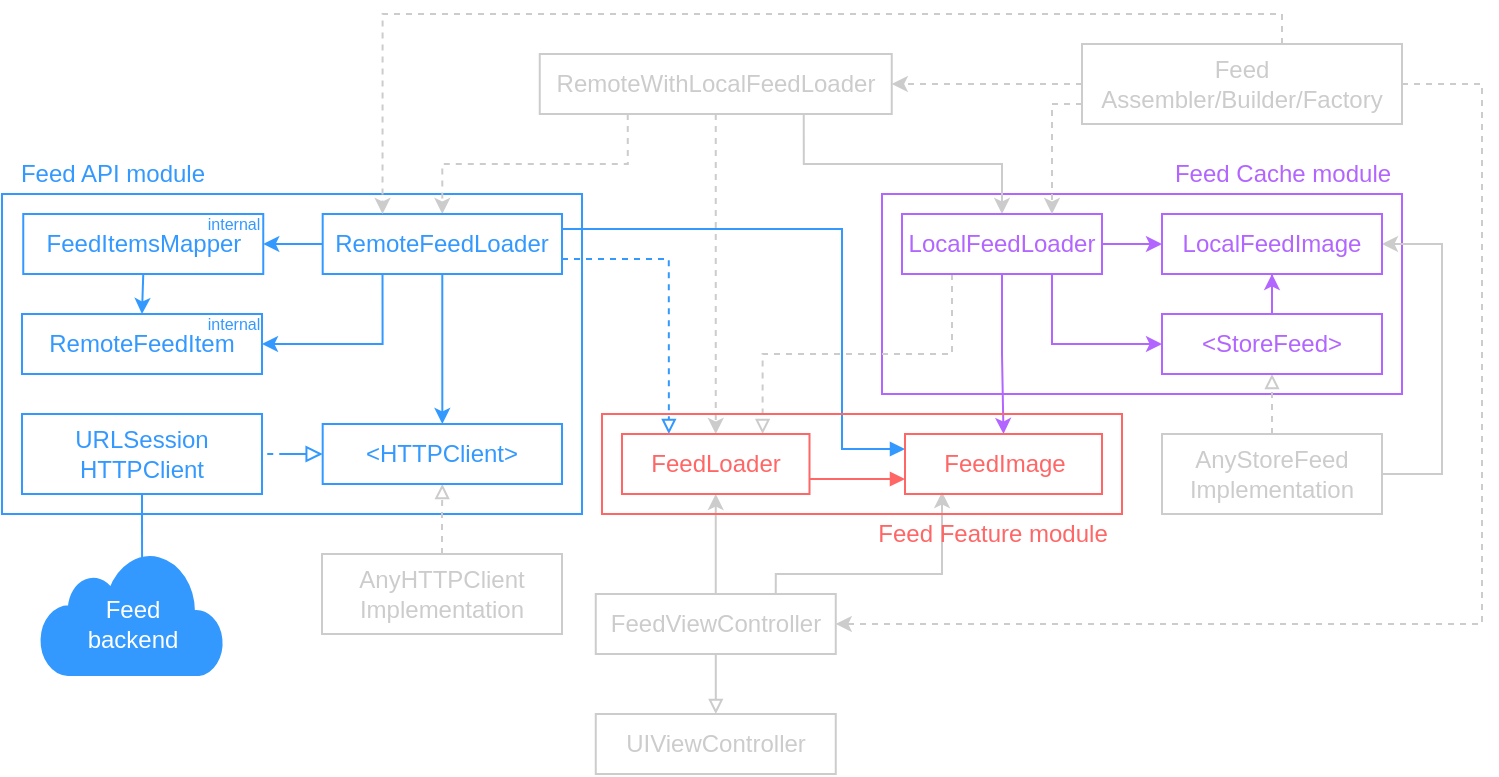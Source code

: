 <mxfile version="14.6.13" type="device"><diagram id="wlrVswjgaWLHFqJJ_riF" name="Page-1"><mxGraphModel dx="757" dy="538" grid="0" gridSize="10" guides="1" tooltips="1" connect="1" arrows="1" fold="1" page="1" pageScale="1" pageWidth="850" pageHeight="1100" background="none" math="0" shadow="0"><root><mxCell id="0"/><mxCell id="1" parent="0"/><mxCell id="sKoSRezW0ANcemscxTP6-8" value="" style="rounded=0;whiteSpace=wrap;html=1;rotation=0;fillColor=none;strokeColor=#B266FF;strokeWidth=1;" parent="1" vertex="1"><mxGeometry x="480" y="130" width="260" height="100" as="geometry"/></mxCell><UserObject label="" tooltip="asdf" id="L9i5ka9Uu0ci56A2ikQO-34"><mxCell style="rounded=0;whiteSpace=wrap;html=1;gradientColor=#ffffff;align=left;rotation=0;strokeColor=#3399FF;fontColor=#3399FF;fillColor=none;container=0;" vertex="1" parent="1"><mxGeometry x="40" y="130" width="290" height="160" as="geometry"><mxRectangle x="100" y="190" width="50" height="40" as="alternateBounds"/></mxGeometry></mxCell></UserObject><mxCell id="sKoSRezW0ANcemscxTP6-4" value="" style="edgeStyle=orthogonalEdgeStyle;rounded=0;orthogonalLoop=1;jettySize=auto;html=1;endArrow=block;endFill=0;rotation=0;strokeColor=#CCCCCC;endSize=5;" parent="1" source="sKoSRezW0ANcemscxTP6-2" target="sKoSRezW0ANcemscxTP6-3" edge="1"><mxGeometry relative="1" as="geometry"/></mxCell><mxCell id="sKoSRezW0ANcemscxTP6-2" value="FeedViewController" style="rounded=0;whiteSpace=wrap;html=1;rotation=0;fillColor=none;strokeColor=#CCCCCC;fontColor=#CCCCCC;" parent="1" vertex="1"><mxGeometry x="336.88" y="330" width="120" height="30" as="geometry"/></mxCell><mxCell id="sKoSRezW0ANcemscxTP6-3" value="UIViewController" style="rounded=0;whiteSpace=wrap;html=1;rotation=0;fontColor=#CCCCCC;fillColor=none;strokeColor=#CCCCCC;" parent="1" vertex="1"><mxGeometry x="336.88" y="390" width="120" height="30" as="geometry"/></mxCell><mxCell id="sKoSRezW0ANcemscxTP6-15" style="edgeStyle=orthogonalEdgeStyle;rounded=0;orthogonalLoop=1;jettySize=auto;html=1;endArrow=classic;endFill=1;exitX=0.75;exitY=1;exitDx=0;exitDy=0;entryX=0.5;entryY=0;entryDx=0;entryDy=0;rotation=0;strokeColor=#CCCCCC;endSize=5;" parent="1" source="sKoSRezW0ANcemscxTP6-10" target="HoNs_JV8DUO6oVtTPOGx-26" edge="1"><mxGeometry relative="1" as="geometry"/></mxCell><mxCell id="L9i5ka9Uu0ci56A2ikQO-41" style="edgeStyle=orthogonalEdgeStyle;rounded=0;orthogonalLoop=1;jettySize=auto;html=1;entryX=0.5;entryY=0;entryDx=0;entryDy=0;fontSize=12;fontColor=#CCCCCC;endArrow=classic;endFill=1;strokeWidth=1;strokeColor=#CCCCCC;dashed=1;endSize=5;" edge="1" parent="1" source="sKoSRezW0ANcemscxTP6-10" target="HoNs_JV8DUO6oVtTPOGx-5"><mxGeometry relative="1" as="geometry"/></mxCell><mxCell id="sKoSRezW0ANcemscxTP6-10" value="RemoteWithLocalFeedLoader" style="rounded=0;whiteSpace=wrap;html=1;rotation=0;fillColor=none;strokeColor=#CCCCCC;fontColor=#CCCCCC;" parent="1" vertex="1"><mxGeometry x="308.87" y="60" width="176" height="30" as="geometry"/></mxCell><mxCell id="sKoSRezW0ANcemscxTP6-14" style="edgeStyle=orthogonalEdgeStyle;orthogonalLoop=1;jettySize=auto;html=1;endArrow=classic;endFill=1;exitX=0.25;exitY=1;exitDx=0;exitDy=0;rotation=0;dashed=1;strokeColor=#CCCCCC;rounded=0;endSize=5;" parent="1" source="sKoSRezW0ANcemscxTP6-10" target="kkA9lWpvGcLzm17YaN3X-4" edge="1"><mxGeometry relative="1" as="geometry"/></mxCell><mxCell id="sKoSRezW0ANcemscxTP6-7" style="edgeStyle=orthogonalEdgeStyle;rounded=0;orthogonalLoop=1;jettySize=auto;html=1;endArrow=block;endFill=0;dashed=1;jumpStyle=none;strokeWidth=1;rotation=0;exitX=1;exitY=0.75;exitDx=0;exitDy=0;strokeColor=#3399FF;entryX=0.25;entryY=0;entryDx=0;entryDy=0;endSize=5;" parent="1" source="kkA9lWpvGcLzm17YaN3X-4" target="HoNs_JV8DUO6oVtTPOGx-5" edge="1"><mxGeometry relative="1" as="geometry"><mxPoint x="350" y="175" as="sourcePoint"/><Array as="points"><mxPoint x="373" y="163"/></Array></mxGeometry></mxCell><mxCell id="HoNs_JV8DUO6oVtTPOGx-21" style="edgeStyle=orthogonalEdgeStyle;rounded=0;orthogonalLoop=1;jettySize=auto;html=1;exitX=1;exitY=0.25;exitDx=0;exitDy=0;entryX=0;entryY=0.25;entryDx=0;entryDy=0;startArrow=none;startFill=0;endArrow=block;endFill=1;rotation=0;strokeColor=#3399FF;endSize=5;" parent="1" source="kkA9lWpvGcLzm17YaN3X-4" target="HoNs_JV8DUO6oVtTPOGx-19" edge="1"><mxGeometry relative="1" as="geometry"><Array as="points"><mxPoint x="460" y="148"/><mxPoint x="460" y="258"/></Array></mxGeometry></mxCell><mxCell id="HoNs_JV8DUO6oVtTPOGx-24" style="edgeStyle=orthogonalEdgeStyle;rounded=0;orthogonalLoop=1;jettySize=auto;html=1;entryX=0.5;entryY=1;entryDx=0;entryDy=0;startArrow=none;startFill=0;endArrow=block;endFill=0;dashed=1;rotation=0;strokeColor=#CCCCCC;endSize=5;" parent="1" source="HoNs_JV8DUO6oVtTPOGx-23" target="kkA9lWpvGcLzm17YaN3X-6" edge="1"><mxGeometry relative="1" as="geometry"/></mxCell><mxCell id="HoNs_JV8DUO6oVtTPOGx-23" value="&lt;font color=&quot;#cccccc&quot;&gt;AnyHTTPClient&lt;br&gt;Implementation&lt;/font&gt;" style="rounded=0;whiteSpace=wrap;html=1;gradientColor=#ffffff;rotation=0;fillColor=none;strokeColor=#CCCCCC;" parent="1" vertex="1"><mxGeometry x="200" y="310" width="120" height="40" as="geometry"/></mxCell><mxCell id="sKoSRezW0ANcemscxTP6-5" value="" style="edgeStyle=orthogonalEdgeStyle;rounded=0;orthogonalLoop=1;jettySize=auto;html=1;endArrow=classic;endFill=1;entryX=0.5;entryY=1;entryDx=0;entryDy=0;exitX=0.5;exitY=0;exitDx=0;exitDy=0;rotation=0;strokeColor=#CCCCCC;endSize=5;" parent="1" source="sKoSRezW0ANcemscxTP6-2" target="HoNs_JV8DUO6oVtTPOGx-5" edge="1"><mxGeometry relative="1" as="geometry"/></mxCell><mxCell id="HoNs_JV8DUO6oVtTPOGx-25" style="edgeStyle=orthogonalEdgeStyle;rounded=0;orthogonalLoop=1;jettySize=auto;html=1;exitX=0.75;exitY=0;exitDx=0;exitDy=0;startArrow=none;startFill=0;endArrow=classic;endFill=1;strokeColor=#CCCCCC;rotation=0;entryX=0.188;entryY=0.967;entryDx=0;entryDy=0;entryPerimeter=0;endSize=5;" parent="1" source="sKoSRezW0ANcemscxTP6-2" target="HoNs_JV8DUO6oVtTPOGx-19" edge="1"><mxGeometry relative="1" as="geometry"><Array as="points"><mxPoint x="427" y="320"/><mxPoint x="510" y="320"/></Array></mxGeometry></mxCell><mxCell id="HoNs_JV8DUO6oVtTPOGx-36" style="edgeStyle=orthogonalEdgeStyle;rounded=0;orthogonalLoop=1;jettySize=auto;html=1;entryX=0.75;entryY=0;entryDx=0;entryDy=0;startArrow=none;startFill=0;endArrow=block;endFill=0;dashed=1;strokeColor=#CCCCCC;rotation=0;exitX=0.25;exitY=1;exitDx=0;exitDy=0;endSize=5;" parent="1" source="HoNs_JV8DUO6oVtTPOGx-26" target="HoNs_JV8DUO6oVtTPOGx-5" edge="1"><mxGeometry relative="1" as="geometry"/></mxCell><mxCell id="HoNs_JV8DUO6oVtTPOGx-37" style="edgeStyle=orthogonalEdgeStyle;rounded=0;orthogonalLoop=1;jettySize=auto;html=1;entryX=0.5;entryY=0;entryDx=0;entryDy=0;startArrow=none;startFill=0;endArrow=classic;endFill=1;rotation=0;strokeColor=#B266FF;endSize=5;" parent="1" source="HoNs_JV8DUO6oVtTPOGx-26" target="HoNs_JV8DUO6oVtTPOGx-19" edge="1"><mxGeometry relative="1" as="geometry"/></mxCell><mxCell id="L9i5ka9Uu0ci56A2ikQO-48" style="edgeStyle=orthogonalEdgeStyle;rounded=0;orthogonalLoop=1;jettySize=auto;html=1;exitX=0.5;exitY=0;exitDx=0;exitDy=0;entryX=0.5;entryY=1;entryDx=0;entryDy=0;dashed=1;fontSize=12;fontColor=#CCCCCC;endArrow=block;endFill=0;endSize=5;strokeColor=#CCCCCC;strokeWidth=1;" edge="1" parent="1" source="HoNs_JV8DUO6oVtTPOGx-29" target="HoNs_JV8DUO6oVtTPOGx-27"><mxGeometry relative="1" as="geometry"/></mxCell><mxCell id="L9i5ka9Uu0ci56A2ikQO-49" style="edgeStyle=orthogonalEdgeStyle;rounded=0;orthogonalLoop=1;jettySize=auto;html=1;entryX=1;entryY=0.5;entryDx=0;entryDy=0;fontSize=12;fontColor=#CCCCCC;endArrow=classic;endFill=1;endSize=5;strokeColor=#CCCCCC;strokeWidth=1;" edge="1" parent="1" source="HoNs_JV8DUO6oVtTPOGx-29" target="HoNs_JV8DUO6oVtTPOGx-31"><mxGeometry relative="1" as="geometry"><Array as="points"><mxPoint x="760" y="270"/><mxPoint x="760" y="155"/></Array></mxGeometry></mxCell><mxCell id="HoNs_JV8DUO6oVtTPOGx-29" value="AnyStoreFeed&lt;br&gt;Implementation" style="rounded=0;whiteSpace=wrap;html=1;gradientColor=#ffffff;rotation=0;fillColor=none;strokeColor=#CCCCCC;fontColor=#CCCCCC;" parent="1" vertex="1"><mxGeometry x="620" y="250" width="110" height="40" as="geometry"/></mxCell><mxCell id="kkA9lWpvGcLzm17YaN3X-7" style="edgeStyle=orthogonalEdgeStyle;rounded=0;jumpStyle=none;orthogonalLoop=1;jettySize=auto;html=1;entryX=0.5;entryY=0;entryDx=0;entryDy=0;strokeWidth=1;rotation=0;strokeColor=#3399FF;endSize=5;" parent="1" source="kkA9lWpvGcLzm17YaN3X-4" target="kkA9lWpvGcLzm17YaN3X-6" edge="1"><mxGeometry x="-190" y="-50" as="geometry"><mxPoint x="311.695" y="230" as="sourcePoint"/></mxGeometry></mxCell><mxCell id="kkA9lWpvGcLzm17YaN3X-8" style="edgeStyle=orthogonalEdgeStyle;rounded=0;jumpStyle=none;orthogonalLoop=1;jettySize=auto;html=1;entryX=1;entryY=0.5;entryDx=0;entryDy=0;strokeWidth=1;rotation=0;strokeColor=#3399FF;fontColor=#3399FF;endSize=5;" parent="1" source="kkA9lWpvGcLzm17YaN3X-4" target="kkA9lWpvGcLzm17YaN3X-5" edge="1"><mxGeometry x="-190" y="-50" as="geometry"/></mxCell><mxCell id="HoNs_JV8DUO6oVtTPOGx-3" style="edgeStyle=orthogonalEdgeStyle;rounded=0;orthogonalLoop=1;jettySize=auto;html=1;rotation=0;strokeColor=#3399FF;fontColor=#3399FF;entryX=1;entryY=0.5;entryDx=0;entryDy=0;exitX=0.25;exitY=1;exitDx=0;exitDy=0;endSize=5;" parent="1" source="kkA9lWpvGcLzm17YaN3X-4" target="L9i5ka9Uu0ci56A2ikQO-20" edge="1"><mxGeometry x="-190" y="-50" as="geometry"><mxPoint x="77" y="190" as="targetPoint"/><Array as="points"><mxPoint x="230" y="205"/></Array></mxGeometry></mxCell><mxCell id="kkA9lWpvGcLzm17YaN3X-4" value="RemoteFeedLoader" style="rounded=0;whiteSpace=wrap;html=1;gradientColor=#ffffff;rotation=0;strokeColor=#3399FF;fontColor=#3399FF;fillColor=none;" parent="1" vertex="1"><mxGeometry x="200.34" y="140" width="119.66" height="30" as="geometry"/></mxCell><mxCell id="kkA9lWpvGcLzm17YaN3X-10" style="edgeStyle=orthogonalEdgeStyle;rounded=0;jumpStyle=none;orthogonalLoop=1;jettySize=auto;html=1;entryX=1;entryY=0.5;entryDx=0;entryDy=0;strokeWidth=1;startArrow=block;startFill=0;endArrow=none;endFill=0;dashed=1;rotation=0;strokeColor=#3399FF;endSize=5;" parent="1" source="kkA9lWpvGcLzm17YaN3X-6" target="kkA9lWpvGcLzm17YaN3X-9" edge="1"><mxGeometry x="-190" y="-50" as="geometry"><mxPoint x="169.407" y="330" as="targetPoint"/></mxGeometry></mxCell><mxCell id="L9i5ka9Uu0ci56A2ikQO-36" style="edgeStyle=orthogonalEdgeStyle;rounded=0;orthogonalLoop=1;jettySize=auto;html=1;entryX=0.556;entryY=0.033;entryDx=0;entryDy=0;entryPerimeter=0;fontSize=12;fontColor=#FFFFFF;endArrow=none;endFill=0;strokeColor=#3399FF;strokeWidth=1;" edge="1" parent="1" source="kkA9lWpvGcLzm17YaN3X-9" target="L9i5ka9Uu0ci56A2ikQO-29"><mxGeometry relative="1" as="geometry"/></mxCell><mxCell id="kkA9lWpvGcLzm17YaN3X-9" value="URLSession&lt;br&gt;HTTPClient" style="rounded=0;whiteSpace=wrap;html=1;gradientColor=#ffffff;rotation=0;strokeColor=#3399FF;fontColor=#3399FF;fillColor=none;" parent="1" vertex="1"><mxGeometry x="50" y="240" width="120" height="40" as="geometry"/></mxCell><mxCell id="L9i5ka9Uu0ci56A2ikQO-4" value="Feed API module" style="text;html=1;align=center;verticalAlign=middle;resizable=0;points=[];autosize=1;fontColor=#3399FF;" vertex="1" parent="1"><mxGeometry x="40" y="110" width="110" height="20" as="geometry"/></mxCell><mxCell id="L9i5ka9Uu0ci56A2ikQO-18" value="" style="group" vertex="1" connectable="0" parent="1"><mxGeometry x="50" y="190" width="130" height="30" as="geometry"/></mxCell><mxCell id="L9i5ka9Uu0ci56A2ikQO-19" value="" style="group" vertex="1" connectable="0" parent="L9i5ka9Uu0ci56A2ikQO-18"><mxGeometry width="130" height="30" as="geometry"/></mxCell><mxCell id="L9i5ka9Uu0ci56A2ikQO-20" value="RemoteFeedItem" style="rounded=0;whiteSpace=wrap;html=1;gradientColor=#ffffff;rotation=0;strokeColor=#3399FF;fontColor=#3399FF;fillColor=none;" vertex="1" parent="L9i5ka9Uu0ci56A2ikQO-19"><mxGeometry width="120" height="30" as="geometry"/></mxCell><mxCell id="L9i5ka9Uu0ci56A2ikQO-21" value="internal" style="text;html=1;strokeColor=none;fillColor=none;align=center;verticalAlign=middle;whiteSpace=wrap;rounded=0;fontSize=8;fontColor=#3399FF;" vertex="1" parent="L9i5ka9Uu0ci56A2ikQO-18"><mxGeometry x="90.63" width="30" height="10" as="geometry"/></mxCell><mxCell id="L9i5ka9Uu0ci56A2ikQO-22" style="edgeStyle=orthogonalEdgeStyle;rounded=0;orthogonalLoop=1;jettySize=auto;html=1;exitX=0.5;exitY=1;exitDx=0;exitDy=0;entryX=0.5;entryY=0;entryDx=0;entryDy=0;fontSize=8;fontColor=#3399FF;endArrow=classic;endFill=1;strokeColor=#3399FF;strokeWidth=1;endSize=5;" edge="1" parent="1" source="kkA9lWpvGcLzm17YaN3X-5" target="L9i5ka9Uu0ci56A2ikQO-20"><mxGeometry relative="1" as="geometry"/></mxCell><mxCell id="L9i5ka9Uu0ci56A2ikQO-31" value="" style="group" vertex="1" connectable="0" parent="1"><mxGeometry x="60" y="310" width="100" height="60" as="geometry"/></mxCell><mxCell id="L9i5ka9Uu0ci56A2ikQO-33" value="" style="group" vertex="1" connectable="0" parent="L9i5ka9Uu0ci56A2ikQO-31"><mxGeometry width="90" height="60" as="geometry"/></mxCell><mxCell id="L9i5ka9Uu0ci56A2ikQO-29" value="" style="html=1;verticalLabelPosition=bottom;align=center;labelBackgroundColor=#ffffff;verticalAlign=top;strokeWidth=2;shadow=0;dashed=0;shape=mxgraph.ios7.icons.cloud;fontSize=12;fontColor=#FFFFFF;fillColor=#3399FF;gradientColor=none;strokeColor=#3399FF;" vertex="1" parent="L9i5ka9Uu0ci56A2ikQO-33"><mxGeometry width="90" height="60" as="geometry"/></mxCell><mxCell id="L9i5ka9Uu0ci56A2ikQO-32" value="Feed&lt;br&gt;backend" style="text;html=1;align=center;verticalAlign=middle;resizable=0;points=[];autosize=1;strokeColor=none;fontSize=12;fontColor=#FFFFFF;" vertex="1" parent="L9i5ka9Uu0ci56A2ikQO-33"><mxGeometry x="15.0" y="20" width="60" height="30" as="geometry"/></mxCell><mxCell id="HoNs_JV8DUO6oVtTPOGx-26" value="LocalFeedLoader" style="rounded=0;whiteSpace=wrap;html=1;gradientColor=#ffffff;rotation=0;fontColor=#B266FF;strokeColor=#B266FF;fillColor=none;strokeWidth=1;fontStyle=0" parent="1" vertex="1"><mxGeometry x="490" y="140" width="100" height="30" as="geometry"/></mxCell><mxCell id="HoNs_JV8DUO6oVtTPOGx-27" value="&amp;lt;StoreFeed&amp;gt;" style="rounded=0;whiteSpace=wrap;html=1;gradientColor=#ffffff;rotation=0;fontColor=#B266FF;strokeColor=#B266FF;fillColor=none;strokeWidth=1;" parent="1" vertex="1"><mxGeometry x="620" y="190" width="110" height="30" as="geometry"/></mxCell><mxCell id="HoNs_JV8DUO6oVtTPOGx-31" value="LocalFeedImage" style="rounded=0;whiteSpace=wrap;html=1;gradientColor=#ffffff;rotation=0;fontColor=#B266FF;strokeColor=#B266FF;fillColor=none;strokeWidth=1;" parent="1" vertex="1"><mxGeometry x="620" y="140" width="110" height="30" as="geometry"/></mxCell><mxCell id="L9i5ka9Uu0ci56A2ikQO-5" value="Feed Cache module" style="text;html=1;align=center;verticalAlign=middle;resizable=0;points=[];autosize=1;strokeColor=none;fontColor=#B266FF;" vertex="1" parent="1"><mxGeometry x="620" y="110" width="120" height="20" as="geometry"/></mxCell><mxCell id="HoNs_JV8DUO6oVtTPOGx-38" style="edgeStyle=orthogonalEdgeStyle;rounded=0;orthogonalLoop=1;jettySize=auto;html=1;entryX=0;entryY=0.5;entryDx=0;entryDy=0;startArrow=none;startFill=0;endArrow=classic;endFill=1;exitX=0.75;exitY=1;exitDx=0;exitDy=0;rotation=0;strokeColor=#B266FF;strokeWidth=1;endSize=5;" parent="1" source="HoNs_JV8DUO6oVtTPOGx-26" target="HoNs_JV8DUO6oVtTPOGx-27" edge="1"><mxGeometry x="350" y="160" as="geometry"/></mxCell><mxCell id="L9i5ka9Uu0ci56A2ikQO-7" style="edgeStyle=orthogonalEdgeStyle;rounded=0;orthogonalLoop=1;jettySize=auto;html=1;exitX=0.5;exitY=0;exitDx=0;exitDy=0;fontColor=#B266FF;strokeColor=#B266FF;strokeWidth=1;endSize=5;" edge="1" parent="1" source="HoNs_JV8DUO6oVtTPOGx-27" target="HoNs_JV8DUO6oVtTPOGx-31"><mxGeometry x="1180" y="270" as="geometry"/></mxCell><mxCell id="HoNs_JV8DUO6oVtTPOGx-32" value="" style="edgeStyle=orthogonalEdgeStyle;rounded=0;orthogonalLoop=1;jettySize=auto;html=1;startArrow=none;startFill=0;endArrow=classic;endFill=1;rotation=0;strokeColor=#B266FF;strokeWidth=1;endSize=5;" parent="1" source="HoNs_JV8DUO6oVtTPOGx-26" target="HoNs_JV8DUO6oVtTPOGx-31" edge="1"><mxGeometry x="350" y="160" as="geometry"/></mxCell><mxCell id="sKoSRezW0ANcemscxTP6-1" value="" style="rounded=0;whiteSpace=wrap;html=1;rotation=0;fillColor=none;strokeColor=#FF6666;fontColor=#FF6666;" parent="1" vertex="1"><mxGeometry x="340" y="240" width="260" height="50" as="geometry"/></mxCell><mxCell id="HoNs_JV8DUO6oVtTPOGx-5" value="FeedLoader" style="rounded=0;whiteSpace=wrap;html=1;rotation=0;fillColor=none;strokeColor=#FF6666;fontColor=#FF6666;" parent="1" vertex="1"><mxGeometry x="350" y="250" width="93.75" height="30" as="geometry"/></mxCell><mxCell id="HoNs_JV8DUO6oVtTPOGx-19" value="FeedImage" style="rounded=0;whiteSpace=wrap;html=1;rotation=0;fillColor=none;strokeWidth=1;strokeColor=#FF6666;fontColor=#FF6666;" parent="1" vertex="1"><mxGeometry x="491.5" y="250" width="98.5" height="30" as="geometry"/></mxCell><mxCell id="HoNs_JV8DUO6oVtTPOGx-20" value="" style="edgeStyle=orthogonalEdgeStyle;rounded=0;orthogonalLoop=1;jettySize=auto;html=1;startArrow=none;startFill=0;endArrow=block;endFill=1;exitX=1;exitY=0.75;exitDx=0;exitDy=0;entryX=0;entryY=0.75;entryDx=0;entryDy=0;rotation=0;strokeColor=#FF6666;fontColor=#FF6666;endSize=5;" parent="1" source="HoNs_JV8DUO6oVtTPOGx-5" target="HoNs_JV8DUO6oVtTPOGx-19" edge="1"><mxGeometry x="310" y="240" as="geometry"/></mxCell><mxCell id="L9i5ka9Uu0ci56A2ikQO-8" value="Feed Feature module" style="text;html=1;align=center;verticalAlign=middle;resizable=0;points=[];autosize=1;fontColor=#FF6666;" vertex="1" parent="1"><mxGeometry x="470" y="290" width="130" height="20" as="geometry"/></mxCell><mxCell id="L9i5ka9Uu0ci56A2ikQO-12" value="internal" style="text;html=1;strokeColor=none;fillColor=none;align=center;verticalAlign=middle;whiteSpace=wrap;rounded=0;fontSize=8;fontColor=#3399FF;" vertex="1" parent="1"><mxGeometry x="140.63" y="140" width="30" height="10" as="geometry"/></mxCell><mxCell id="L9i5ka9Uu0ci56A2ikQO-44" style="edgeStyle=orthogonalEdgeStyle;rounded=0;orthogonalLoop=1;jettySize=auto;html=1;entryX=1;entryY=0.5;entryDx=0;entryDy=0;dashed=1;fontSize=12;fontColor=#CCCCCC;endArrow=classic;endFill=1;strokeColor=#CCCCCC;strokeWidth=1;endSize=5;" edge="1" parent="1" source="L9i5ka9Uu0ci56A2ikQO-43" target="sKoSRezW0ANcemscxTP6-10"><mxGeometry relative="1" as="geometry"/></mxCell><mxCell id="L9i5ka9Uu0ci56A2ikQO-45" style="edgeStyle=orthogonalEdgeStyle;rounded=0;orthogonalLoop=1;jettySize=auto;html=1;exitX=0;exitY=0.75;exitDx=0;exitDy=0;entryX=0.75;entryY=0;entryDx=0;entryDy=0;dashed=1;fontSize=12;fontColor=#CCCCCC;endArrow=classic;endFill=1;endSize=5;strokeColor=#CCCCCC;strokeWidth=1;" edge="1" parent="1" source="L9i5ka9Uu0ci56A2ikQO-43" target="HoNs_JV8DUO6oVtTPOGx-26"><mxGeometry relative="1" as="geometry"><Array as="points"><mxPoint x="565" y="85"/></Array></mxGeometry></mxCell><mxCell id="L9i5ka9Uu0ci56A2ikQO-46" style="edgeStyle=orthogonalEdgeStyle;rounded=0;orthogonalLoop=1;jettySize=auto;html=1;entryX=1;entryY=0.5;entryDx=0;entryDy=0;dashed=1;fontSize=12;fontColor=#CCCCCC;endArrow=classic;endFill=1;endSize=5;strokeColor=#CCCCCC;strokeWidth=1;" edge="1" parent="1" source="L9i5ka9Uu0ci56A2ikQO-43" target="sKoSRezW0ANcemscxTP6-2"><mxGeometry relative="1" as="geometry"><Array as="points"><mxPoint x="780" y="75"/><mxPoint x="780" y="345"/></Array></mxGeometry></mxCell><mxCell id="L9i5ka9Uu0ci56A2ikQO-47" style="edgeStyle=orthogonalEdgeStyle;rounded=0;orthogonalLoop=1;jettySize=auto;html=1;dashed=1;fontSize=12;fontColor=#CCCCCC;endArrow=classic;endFill=1;endSize=5;strokeColor=#CCCCCC;strokeWidth=1;entryX=0.25;entryY=0;entryDx=0;entryDy=0;" edge="1" parent="1" source="L9i5ka9Uu0ci56A2ikQO-43" target="kkA9lWpvGcLzm17YaN3X-4"><mxGeometry relative="1" as="geometry"><mxPoint x="240" as="targetPoint"/><Array as="points"><mxPoint x="680" y="40"/><mxPoint x="230" y="40"/></Array></mxGeometry></mxCell><mxCell id="L9i5ka9Uu0ci56A2ikQO-43" value="Feed Assembler/Builder/Factory" style="rounded=0;whiteSpace=wrap;html=1;rotation=0;fillColor=none;strokeColor=#CCCCCC;fontColor=#CCCCCC;" vertex="1" parent="1"><mxGeometry x="580" y="55" width="160" height="40" as="geometry"/></mxCell><mxCell id="kkA9lWpvGcLzm17YaN3X-5" value="FeedItemsMapper" style="rounded=0;whiteSpace=wrap;html=1;gradientColor=#ffffff;rotation=0;strokeColor=#3399FF;fontColor=#3399FF;fillColor=none;" parent="1" vertex="1"><mxGeometry x="50.63" y="140" width="120" height="30" as="geometry"/></mxCell><mxCell id="kkA9lWpvGcLzm17YaN3X-6" value="&amp;lt;HTTPClient&amp;gt;" style="rounded=0;whiteSpace=wrap;html=1;gradientColor=#ffffff;rotation=0;strokeColor=#3399FF;fontColor=#3399FF;fillColor=none;" parent="1" vertex="1"><mxGeometry x="200.34" y="245" width="119.66" height="30" as="geometry"/></mxCell></root></mxGraphModel></diagram></mxfile>